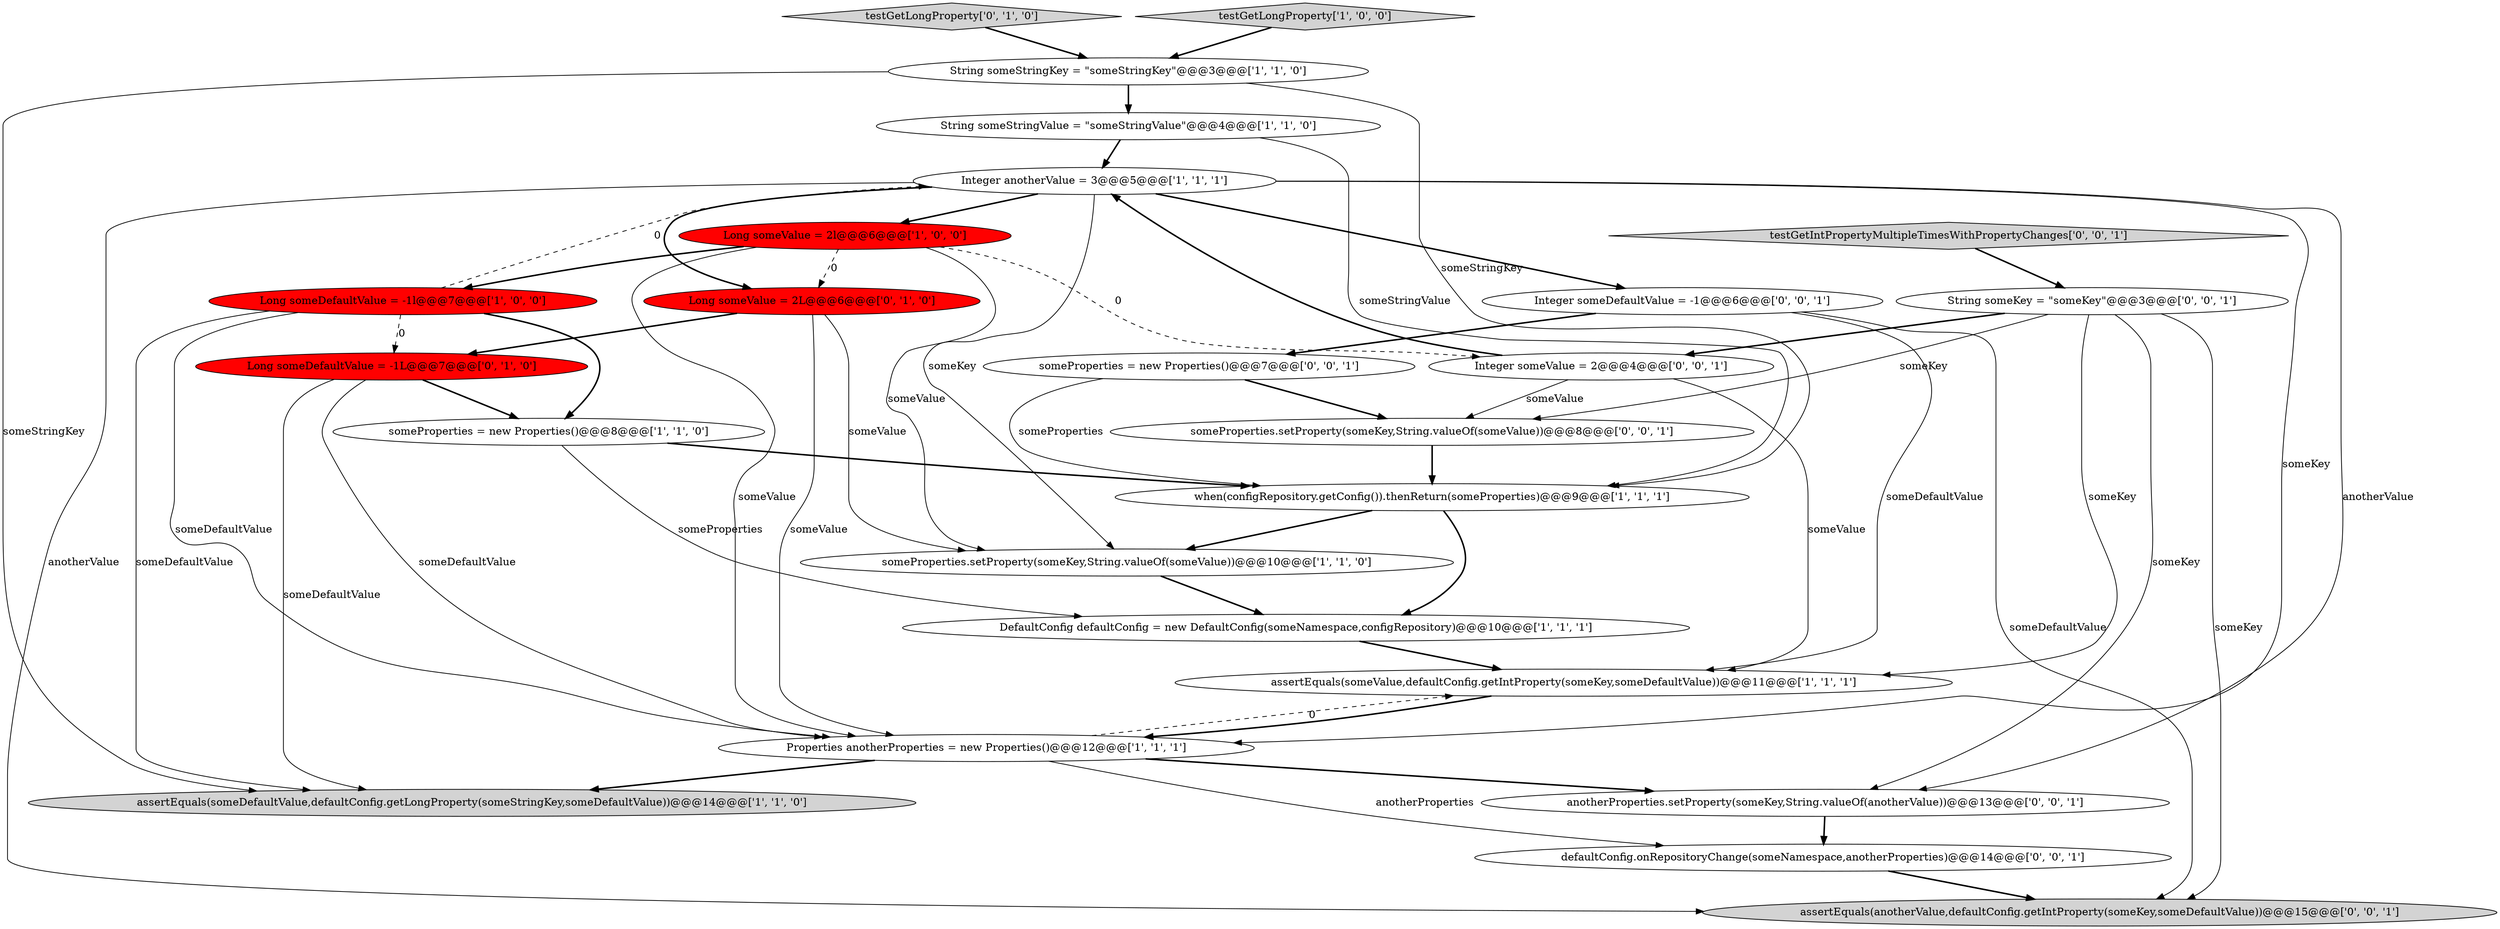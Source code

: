 digraph {
14 [style = filled, label = "testGetLongProperty['0', '1', '0']", fillcolor = lightgray, shape = diamond image = "AAA0AAABBB2BBB"];
1 [style = filled, label = "Integer anotherValue = 3@@@5@@@['1', '1', '1']", fillcolor = white, shape = ellipse image = "AAA0AAABBB1BBB"];
23 [style = filled, label = "testGetIntPropertyMultipleTimesWithPropertyChanges['0', '0', '1']", fillcolor = lightgray, shape = diamond image = "AAA0AAABBB3BBB"];
8 [style = filled, label = "Long someDefaultValue = -1l@@@7@@@['1', '0', '0']", fillcolor = red, shape = ellipse image = "AAA1AAABBB1BBB"];
21 [style = filled, label = "someProperties = new Properties()@@@7@@@['0', '0', '1']", fillcolor = white, shape = ellipse image = "AAA0AAABBB3BBB"];
4 [style = filled, label = "assertEquals(someValue,defaultConfig.getIntProperty(someKey,someDefaultValue))@@@11@@@['1', '1', '1']", fillcolor = white, shape = ellipse image = "AAA0AAABBB1BBB"];
16 [style = filled, label = "Integer someValue = 2@@@4@@@['0', '0', '1']", fillcolor = white, shape = ellipse image = "AAA0AAABBB3BBB"];
13 [style = filled, label = "Long someValue = 2L@@@6@@@['0', '1', '0']", fillcolor = red, shape = ellipse image = "AAA1AAABBB2BBB"];
22 [style = filled, label = "anotherProperties.setProperty(someKey,String.valueOf(anotherValue))@@@13@@@['0', '0', '1']", fillcolor = white, shape = ellipse image = "AAA0AAABBB3BBB"];
3 [style = filled, label = "when(configRepository.getConfig()).thenReturn(someProperties)@@@9@@@['1', '1', '1']", fillcolor = white, shape = ellipse image = "AAA0AAABBB1BBB"];
15 [style = filled, label = "Long someDefaultValue = -1L@@@7@@@['0', '1', '0']", fillcolor = red, shape = ellipse image = "AAA1AAABBB2BBB"];
2 [style = filled, label = "String someStringValue = \"someStringValue\"@@@4@@@['1', '1', '0']", fillcolor = white, shape = ellipse image = "AAA0AAABBB1BBB"];
5 [style = filled, label = "Properties anotherProperties = new Properties()@@@12@@@['1', '1', '1']", fillcolor = white, shape = ellipse image = "AAA0AAABBB1BBB"];
24 [style = filled, label = "assertEquals(anotherValue,defaultConfig.getIntProperty(someKey,someDefaultValue))@@@15@@@['0', '0', '1']", fillcolor = lightgray, shape = ellipse image = "AAA0AAABBB3BBB"];
6 [style = filled, label = "someProperties.setProperty(someKey,String.valueOf(someValue))@@@10@@@['1', '1', '0']", fillcolor = white, shape = ellipse image = "AAA0AAABBB1BBB"];
17 [style = filled, label = "someProperties.setProperty(someKey,String.valueOf(someValue))@@@8@@@['0', '0', '1']", fillcolor = white, shape = ellipse image = "AAA0AAABBB3BBB"];
19 [style = filled, label = "Integer someDefaultValue = -1@@@6@@@['0', '0', '1']", fillcolor = white, shape = ellipse image = "AAA0AAABBB3BBB"];
12 [style = filled, label = "DefaultConfig defaultConfig = new DefaultConfig(someNamespace,configRepository)@@@10@@@['1', '1', '1']", fillcolor = white, shape = ellipse image = "AAA0AAABBB1BBB"];
0 [style = filled, label = "testGetLongProperty['1', '0', '0']", fillcolor = lightgray, shape = diamond image = "AAA0AAABBB1BBB"];
18 [style = filled, label = "defaultConfig.onRepositoryChange(someNamespace,anotherProperties)@@@14@@@['0', '0', '1']", fillcolor = white, shape = ellipse image = "AAA0AAABBB3BBB"];
7 [style = filled, label = "assertEquals(someDefaultValue,defaultConfig.getLongProperty(someStringKey,someDefaultValue))@@@14@@@['1', '1', '0']", fillcolor = lightgray, shape = ellipse image = "AAA0AAABBB1BBB"];
10 [style = filled, label = "Long someValue = 2l@@@6@@@['1', '0', '0']", fillcolor = red, shape = ellipse image = "AAA1AAABBB1BBB"];
20 [style = filled, label = "String someKey = \"someKey\"@@@3@@@['0', '0', '1']", fillcolor = white, shape = ellipse image = "AAA0AAABBB3BBB"];
11 [style = filled, label = "String someStringKey = \"someStringKey\"@@@3@@@['1', '1', '0']", fillcolor = white, shape = ellipse image = "AAA0AAABBB1BBB"];
9 [style = filled, label = "someProperties = new Properties()@@@8@@@['1', '1', '0']", fillcolor = white, shape = ellipse image = "AAA0AAABBB1BBB"];
23->20 [style = bold, label=""];
18->24 [style = bold, label=""];
10->6 [style = solid, label="someValue"];
11->3 [style = solid, label="someStringKey"];
1->22 [style = solid, label="anotherValue"];
16->4 [style = solid, label="someValue"];
2->1 [style = bold, label=""];
10->5 [style = solid, label="someValue"];
8->15 [style = dashed, label="0"];
8->7 [style = solid, label="someDefaultValue"];
0->11 [style = bold, label=""];
3->6 [style = bold, label=""];
20->22 [style = solid, label="someKey"];
3->12 [style = bold, label=""];
11->7 [style = solid, label="someStringKey"];
20->17 [style = solid, label="someKey"];
10->13 [style = dashed, label="0"];
8->1 [style = dashed, label="0"];
1->24 [style = solid, label="anotherValue"];
1->13 [style = bold, label=""];
5->4 [style = dashed, label="0"];
11->2 [style = bold, label=""];
19->4 [style = solid, label="someDefaultValue"];
19->24 [style = solid, label="someDefaultValue"];
5->18 [style = solid, label="anotherProperties"];
22->18 [style = bold, label=""];
1->6 [style = solid, label="someKey"];
16->17 [style = solid, label="someValue"];
20->16 [style = bold, label=""];
8->5 [style = solid, label="someDefaultValue"];
10->8 [style = bold, label=""];
12->4 [style = bold, label=""];
16->1 [style = bold, label=""];
15->9 [style = bold, label=""];
8->9 [style = bold, label=""];
17->3 [style = bold, label=""];
13->5 [style = solid, label="someValue"];
20->24 [style = solid, label="someKey"];
9->3 [style = bold, label=""];
5->7 [style = bold, label=""];
1->5 [style = solid, label="someKey"];
2->3 [style = solid, label="someStringValue"];
15->5 [style = solid, label="someDefaultValue"];
15->7 [style = solid, label="someDefaultValue"];
9->12 [style = solid, label="someProperties"];
13->15 [style = bold, label=""];
13->6 [style = solid, label="someValue"];
10->16 [style = dashed, label="0"];
1->19 [style = bold, label=""];
1->10 [style = bold, label=""];
5->22 [style = bold, label=""];
14->11 [style = bold, label=""];
4->5 [style = bold, label=""];
21->17 [style = bold, label=""];
20->4 [style = solid, label="someKey"];
6->12 [style = bold, label=""];
21->3 [style = solid, label="someProperties"];
19->21 [style = bold, label=""];
}
